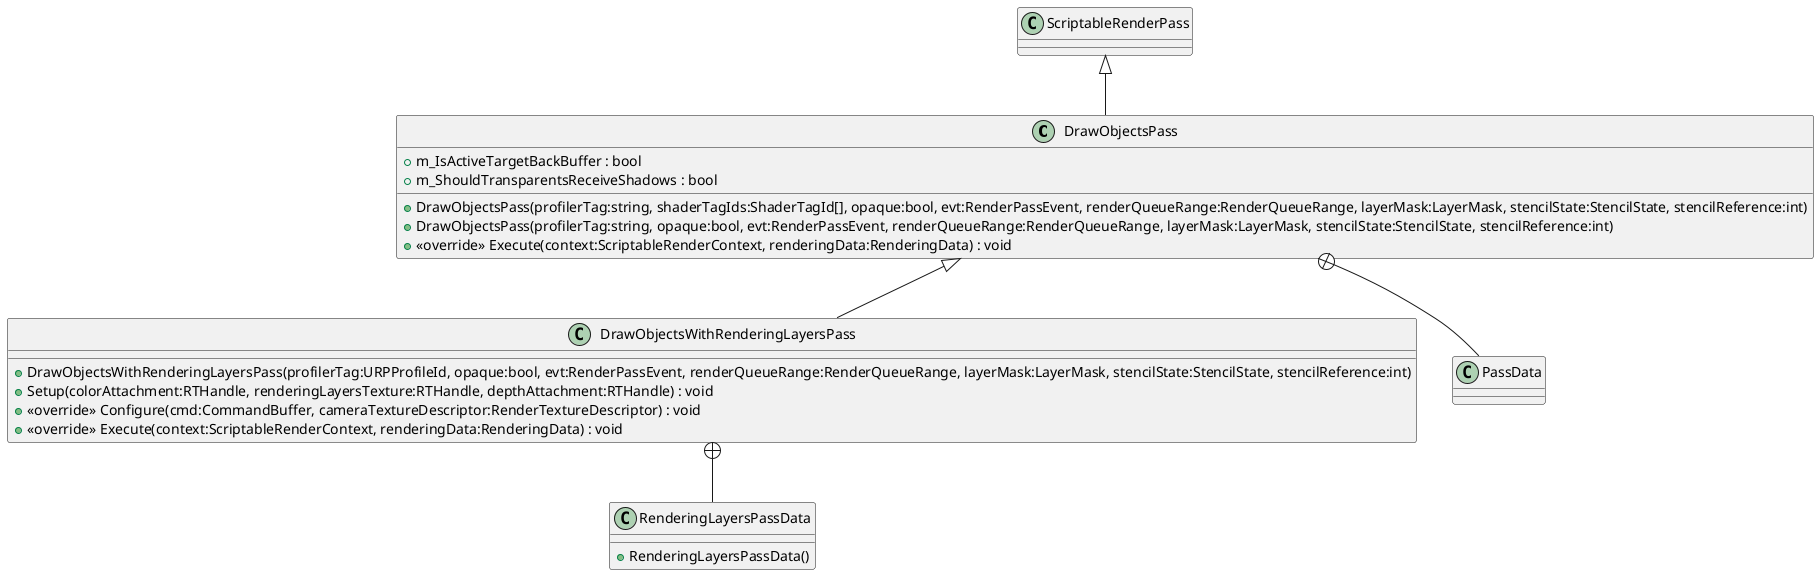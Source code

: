 @startuml
class DrawObjectsPass {
    + m_IsActiveTargetBackBuffer : bool
    + m_ShouldTransparentsReceiveShadows : bool
    + DrawObjectsPass(profilerTag:string, shaderTagIds:ShaderTagId[], opaque:bool, evt:RenderPassEvent, renderQueueRange:RenderQueueRange, layerMask:LayerMask, stencilState:StencilState, stencilReference:int)
    + DrawObjectsPass(profilerTag:string, opaque:bool, evt:RenderPassEvent, renderQueueRange:RenderQueueRange, layerMask:LayerMask, stencilState:StencilState, stencilReference:int)
    + <<override>> Execute(context:ScriptableRenderContext, renderingData:RenderingData) : void
}
class DrawObjectsWithRenderingLayersPass {
    + DrawObjectsWithRenderingLayersPass(profilerTag:URPProfileId, opaque:bool, evt:RenderPassEvent, renderQueueRange:RenderQueueRange, layerMask:LayerMask, stencilState:StencilState, stencilReference:int)
    + Setup(colorAttachment:RTHandle, renderingLayersTexture:RTHandle, depthAttachment:RTHandle) : void
    + <<override>> Configure(cmd:CommandBuffer, cameraTextureDescriptor:RenderTextureDescriptor) : void
    + <<override>> Execute(context:ScriptableRenderContext, renderingData:RenderingData) : void
}
class PassData {
}
class RenderingLayersPassData {
    + RenderingLayersPassData()
}
ScriptableRenderPass <|-- DrawObjectsPass
DrawObjectsPass <|-- DrawObjectsWithRenderingLayersPass
DrawObjectsPass +-- PassData
DrawObjectsWithRenderingLayersPass +-- RenderingLayersPassData
@enduml

